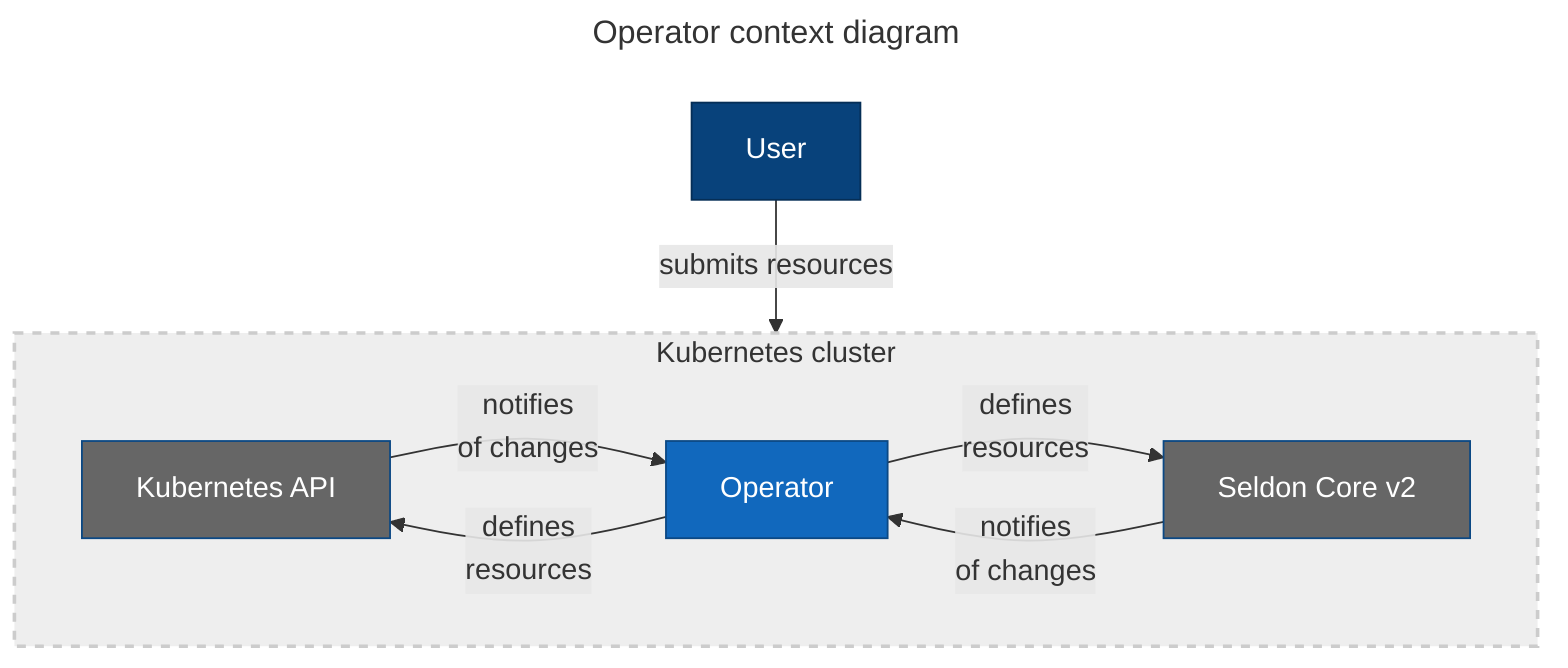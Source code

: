 ---
title: Operator context diagram
---

flowchart TD
  U["User"]
  K["Kubernetes API"]
  O["Operator"]
  C["Seldon Core v2"]

  U --> |"submits resources"| KC
  subgraph KC["Kubernetes cluster"]
    K --> |"notifies\nof changes"| O
    O --> |"defines\nresources"| C
    O --> |"defines\nresources"| K
    C --> |"notifies\nof changes"| O
  end

  classDef focusSystem      fill:#1168bd,stroke:#0b4884,color:#ffffff
  classDef supportingSystem fill:#666,stroke:#0b4884,color:#ffffff
  classDef consumingSystem  fill:#08427b,stroke:#052e56,color:#ffffff
  classDef systemBoundary   fill:#eee,stroke:#ccc,stroke-width:2px,stroke-dasharray: 5 5

  class O focusSystem
  class K,C supportingSystem
  class U consumingSystem
  class KC systemBoundary